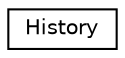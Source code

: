 digraph "Graphical Class Hierarchy"
{
  edge [fontname="Helvetica",fontsize="10",labelfontname="Helvetica",labelfontsize="10"];
  node [fontname="Helvetica",fontsize="10",shape=record];
  rankdir="LR";
  Node1 [label="History",height=0.2,width=0.4,color="black", fillcolor="white", style="filled",URL="$classHistory.html"];
}
